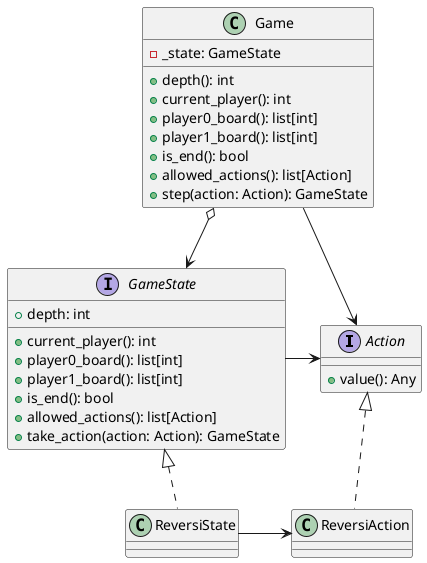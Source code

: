 ﻿@startuml alpha_zero

interface Action {
    + value(): Any
}

interface GameState {
    + depth: int
    + current_player(): int
    + player0_board(): list[int]
    + player1_board(): list[int]
    + is_end(): bool
    + allowed_actions(): list[Action]
    + take_action(action: Action): GameState
}

class Game {
    - _state: GameState
    + depth(): int
    + current_player(): int
    + player0_board(): list[int]
    + player1_board(): list[int]
    + is_end(): bool
    + allowed_actions(): list[Action]
    + step(action: Action): GameState
}

Game o--> GameState
Game -> Action
GameState -> Action

GameState <|.. ReversiState
Action <|.. ReversiAction
ReversiState -> ReversiAction

@enduml